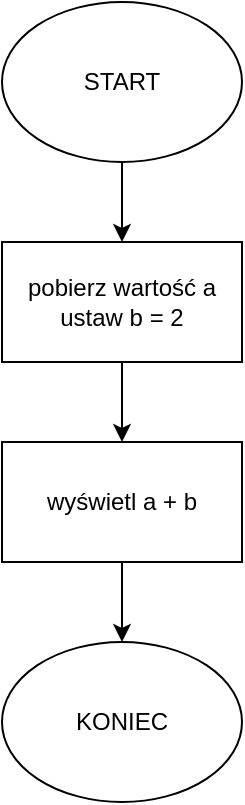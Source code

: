<mxfile version="20.8.20" type="github">
  <diagram id="C5RBs43oDa-KdzZeNtuy" name="Page-1">
    <mxGraphModel dx="1434" dy="782" grid="1" gridSize="10" guides="1" tooltips="1" connect="1" arrows="1" fold="1" page="1" pageScale="1" pageWidth="827" pageHeight="1169" math="0" shadow="0">
      <root>
        <mxCell id="WIyWlLk6GJQsqaUBKTNV-0" />
        <mxCell id="WIyWlLk6GJQsqaUBKTNV-1" parent="WIyWlLk6GJQsqaUBKTNV-0" />
        <mxCell id="AtObkG09vBZRzQi73Pwc-2" value="" style="edgeStyle=orthogonalEdgeStyle;rounded=0;orthogonalLoop=1;jettySize=auto;html=1;" edge="1" parent="WIyWlLk6GJQsqaUBKTNV-1" source="AtObkG09vBZRzQi73Pwc-0" target="AtObkG09vBZRzQi73Pwc-1">
          <mxGeometry relative="1" as="geometry" />
        </mxCell>
        <mxCell id="AtObkG09vBZRzQi73Pwc-0" value="START" style="ellipse;whiteSpace=wrap;html=1;" vertex="1" parent="WIyWlLk6GJQsqaUBKTNV-1">
          <mxGeometry x="80" y="40" width="120" height="80" as="geometry" />
        </mxCell>
        <mxCell id="AtObkG09vBZRzQi73Pwc-4" style="edgeStyle=orthogonalEdgeStyle;rounded=0;orthogonalLoop=1;jettySize=auto;html=1;" edge="1" parent="WIyWlLk6GJQsqaUBKTNV-1" source="AtObkG09vBZRzQi73Pwc-1" target="AtObkG09vBZRzQi73Pwc-3">
          <mxGeometry relative="1" as="geometry" />
        </mxCell>
        <mxCell id="AtObkG09vBZRzQi73Pwc-1" value="pobierz wartość a&lt;br&gt;ustaw b = 2" style="rounded=0;whiteSpace=wrap;html=1;" vertex="1" parent="WIyWlLk6GJQsqaUBKTNV-1">
          <mxGeometry x="80" y="160" width="120" height="60" as="geometry" />
        </mxCell>
        <mxCell id="AtObkG09vBZRzQi73Pwc-6" value="" style="edgeStyle=orthogonalEdgeStyle;rounded=0;orthogonalLoop=1;jettySize=auto;html=1;" edge="1" parent="WIyWlLk6GJQsqaUBKTNV-1" source="AtObkG09vBZRzQi73Pwc-3" target="AtObkG09vBZRzQi73Pwc-5">
          <mxGeometry relative="1" as="geometry" />
        </mxCell>
        <mxCell id="AtObkG09vBZRzQi73Pwc-3" value="wyświetl a + b" style="rounded=0;whiteSpace=wrap;html=1;" vertex="1" parent="WIyWlLk6GJQsqaUBKTNV-1">
          <mxGeometry x="80" y="260" width="120" height="60" as="geometry" />
        </mxCell>
        <mxCell id="AtObkG09vBZRzQi73Pwc-5" value="KONIEC" style="ellipse;whiteSpace=wrap;html=1;" vertex="1" parent="WIyWlLk6GJQsqaUBKTNV-1">
          <mxGeometry x="80" y="360" width="120" height="80" as="geometry" />
        </mxCell>
      </root>
    </mxGraphModel>
  </diagram>
</mxfile>
